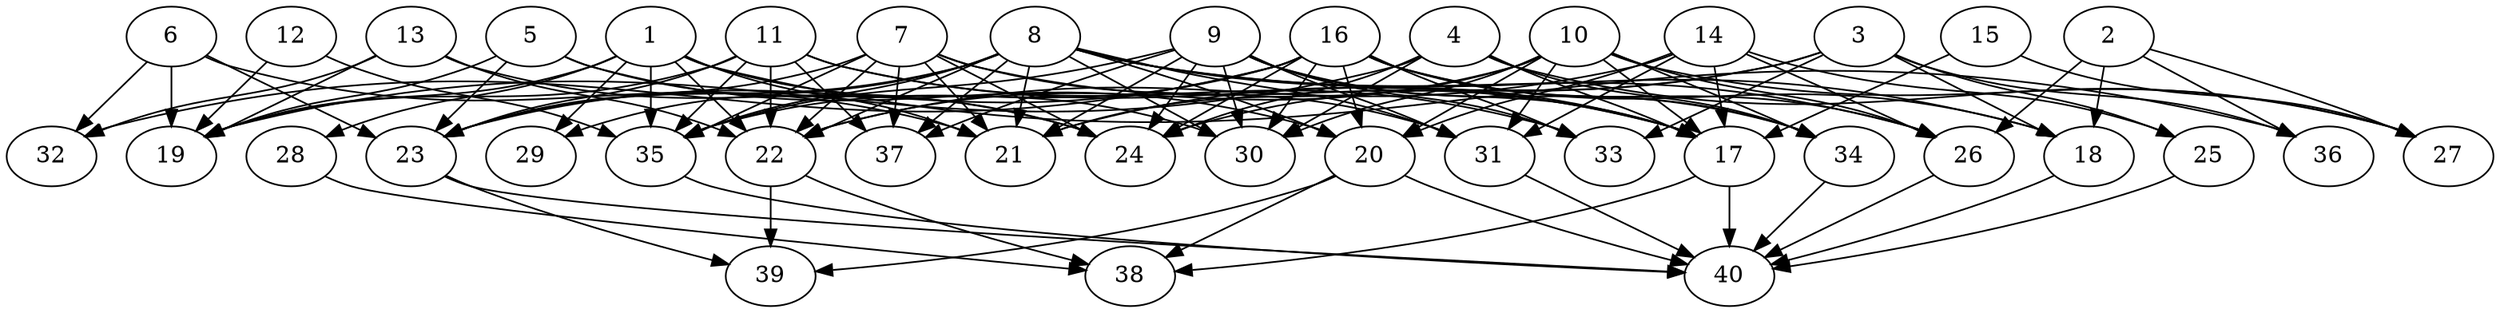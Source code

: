 // DAG automatically generated by daggen at Thu Oct  3 14:06:48 2019
// ./daggen --dot -n 40 --ccr 0.4 --fat 0.9 --regular 0.5 --density 0.5 --mindata 5242880 --maxdata 52428800 
digraph G {
  1 [size="53795840", alpha="0.15", expect_size="21518336"] 
  1 -> 19 [size ="21518336"]
  1 -> 21 [size ="21518336"]
  1 -> 22 [size ="21518336"]
  1 -> 28 [size ="21518336"]
  1 -> 29 [size ="21518336"]
  1 -> 30 [size ="21518336"]
  1 -> 35 [size ="21518336"]
  1 -> 36 [size ="21518336"]
  2 [size="47649280", alpha="0.20", expect_size="19059712"] 
  2 -> 18 [size ="19059712"]
  2 -> 26 [size ="19059712"]
  2 -> 27 [size ="19059712"]
  2 -> 36 [size ="19059712"]
  3 [size="47982080", alpha="0.19", expect_size="19192832"] 
  3 -> 18 [size ="19192832"]
  3 -> 21 [size ="19192832"]
  3 -> 24 [size ="19192832"]
  3 -> 25 [size ="19192832"]
  3 -> 33 [size ="19192832"]
  3 -> 36 [size ="19192832"]
  4 [size="83502080", alpha="0.14", expect_size="33400832"] 
  4 -> 17 [size ="33400832"]
  4 -> 19 [size ="33400832"]
  4 -> 24 [size ="33400832"]
  4 -> 27 [size ="33400832"]
  4 -> 30 [size ="33400832"]
  4 -> 34 [size ="33400832"]
  5 [size="16148480", alpha="0.03", expect_size="6459392"] 
  5 -> 19 [size ="6459392"]
  5 -> 20 [size ="6459392"]
  5 -> 23 [size ="6459392"]
  5 -> 24 [size ="6459392"]
  6 [size="113553920", alpha="0.14", expect_size="45421568"] 
  6 -> 19 [size ="45421568"]
  6 -> 21 [size ="45421568"]
  6 -> 23 [size ="45421568"]
  6 -> 32 [size ="45421568"]
  7 [size="65100800", alpha="0.02", expect_size="26040320"] 
  7 -> 17 [size ="26040320"]
  7 -> 21 [size ="26040320"]
  7 -> 22 [size ="26040320"]
  7 -> 23 [size ="26040320"]
  7 -> 24 [size ="26040320"]
  7 -> 31 [size ="26040320"]
  7 -> 35 [size ="26040320"]
  7 -> 37 [size ="26040320"]
  8 [size="110510080", alpha="0.03", expect_size="44204032"] 
  8 -> 17 [size ="44204032"]
  8 -> 18 [size ="44204032"]
  8 -> 20 [size ="44204032"]
  8 -> 21 [size ="44204032"]
  8 -> 22 [size ="44204032"]
  8 -> 23 [size ="44204032"]
  8 -> 26 [size ="44204032"]
  8 -> 29 [size ="44204032"]
  8 -> 30 [size ="44204032"]
  8 -> 31 [size ="44204032"]
  8 -> 35 [size ="44204032"]
  8 -> 37 [size ="44204032"]
  9 [size="104184320", alpha="0.06", expect_size="41673728"] 
  9 -> 17 [size ="41673728"]
  9 -> 21 [size ="41673728"]
  9 -> 24 [size ="41673728"]
  9 -> 30 [size ="41673728"]
  9 -> 31 [size ="41673728"]
  9 -> 33 [size ="41673728"]
  9 -> 34 [size ="41673728"]
  9 -> 35 [size ="41673728"]
  9 -> 37 [size ="41673728"]
  10 [size="14597120", alpha="0.12", expect_size="5838848"] 
  10 -> 17 [size ="5838848"]
  10 -> 20 [size ="5838848"]
  10 -> 21 [size ="5838848"]
  10 -> 22 [size ="5838848"]
  10 -> 26 [size ="5838848"]
  10 -> 27 [size ="5838848"]
  10 -> 30 [size ="5838848"]
  10 -> 31 [size ="5838848"]
  10 -> 34 [size ="5838848"]
  11 [size="24819200", alpha="0.15", expect_size="9927680"] 
  11 -> 17 [size ="9927680"]
  11 -> 19 [size ="9927680"]
  11 -> 22 [size ="9927680"]
  11 -> 23 [size ="9927680"]
  11 -> 33 [size ="9927680"]
  11 -> 35 [size ="9927680"]
  11 -> 37 [size ="9927680"]
  12 [size="112317440", alpha="0.14", expect_size="44926976"] 
  12 -> 19 [size ="44926976"]
  12 -> 35 [size ="44926976"]
  13 [size="111736320", alpha="0.12", expect_size="44694528"] 
  13 -> 19 [size ="44694528"]
  13 -> 22 [size ="44694528"]
  13 -> 24 [size ="44694528"]
  13 -> 32 [size ="44694528"]
  14 [size="106483200", alpha="0.04", expect_size="42593280"] 
  14 -> 17 [size ="42593280"]
  14 -> 20 [size ="42593280"]
  14 -> 22 [size ="42593280"]
  14 -> 25 [size ="42593280"]
  14 -> 26 [size ="42593280"]
  14 -> 31 [size ="42593280"]
  15 [size="71782400", alpha="0.07", expect_size="28712960"] 
  15 -> 17 [size ="28712960"]
  15 -> 27 [size ="28712960"]
  16 [size="89236480", alpha="0.07", expect_size="35694592"] 
  16 -> 18 [size ="35694592"]
  16 -> 20 [size ="35694592"]
  16 -> 23 [size ="35694592"]
  16 -> 24 [size ="35694592"]
  16 -> 26 [size ="35694592"]
  16 -> 30 [size ="35694592"]
  16 -> 32 [size ="35694592"]
  16 -> 33 [size ="35694592"]
  16 -> 34 [size ="35694592"]
  16 -> 35 [size ="35694592"]
  17 [size="52672000", alpha="0.15", expect_size="21068800"] 
  17 -> 38 [size ="21068800"]
  17 -> 40 [size ="21068800"]
  18 [size="62284800", alpha="0.01", expect_size="24913920"] 
  18 -> 40 [size ="24913920"]
  19 [size="82314240", alpha="0.01", expect_size="32925696"] 
  20 [size="118937600", alpha="0.03", expect_size="47575040"] 
  20 -> 38 [size ="47575040"]
  20 -> 39 [size ="47575040"]
  20 -> 40 [size ="47575040"]
  21 [size="74170880", alpha="0.12", expect_size="29668352"] 
  22 [size="46717440", alpha="0.07", expect_size="18686976"] 
  22 -> 38 [size ="18686976"]
  22 -> 39 [size ="18686976"]
  23 [size="129927680", alpha="0.08", expect_size="51971072"] 
  23 -> 39 [size ="51971072"]
  23 -> 40 [size ="51971072"]
  24 [size="84833280", alpha="0.00", expect_size="33933312"] 
  25 [size="107171840", alpha="0.13", expect_size="42868736"] 
  25 -> 40 [size ="42868736"]
  26 [size="32819200", alpha="0.04", expect_size="13127680"] 
  26 -> 40 [size ="13127680"]
  27 [size="75243520", alpha="0.03", expect_size="30097408"] 
  28 [size="43676160", alpha="0.18", expect_size="17470464"] 
  28 -> 38 [size ="17470464"]
  29 [size="51996160", alpha="0.09", expect_size="20798464"] 
  30 [size="57940480", alpha="0.00", expect_size="23176192"] 
  31 [size="75957760", alpha="0.13", expect_size="30383104"] 
  31 -> 40 [size ="30383104"]
  32 [size="28769280", alpha="0.03", expect_size="11507712"] 
  33 [size="68887040", alpha="0.10", expect_size="27554816"] 
  34 [size="113218560", alpha="0.13", expect_size="45287424"] 
  34 -> 40 [size ="45287424"]
  35 [size="114193920", alpha="0.05", expect_size="45677568"] 
  35 -> 40 [size ="45677568"]
  36 [size="74859520", alpha="0.11", expect_size="29943808"] 
  37 [size="95664640", alpha="0.03", expect_size="38265856"] 
  38 [size="110635520", alpha="0.03", expect_size="44254208"] 
  39 [size="99212800", alpha="0.16", expect_size="39685120"] 
  40 [size="34511360", alpha="0.06", expect_size="13804544"] 
}
